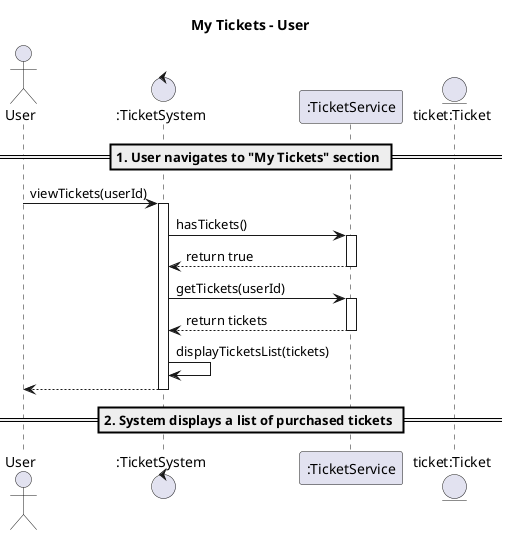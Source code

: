 @startuml
title My Tickets - User

actor User
control ":TicketSystem" as UD
participant ":TicketService" as TS
entity "ticket:Ticket" as ticket

== 1. User navigates to "My Tickets" section ==
User -> UD : viewTickets(userId)
activate UD
UD -> TS : hasTickets()
activate TS
TS --> UD : return true
deactivate TS
UD -> TS : getTickets(userId)
activate TS
TS --> UD : return tickets
deactivate TS
UD -> UD : displayTicketsList(tickets)
UD --> User :
deactivate UD
== 2. System displays a list of purchased tickets ==
@enduml
